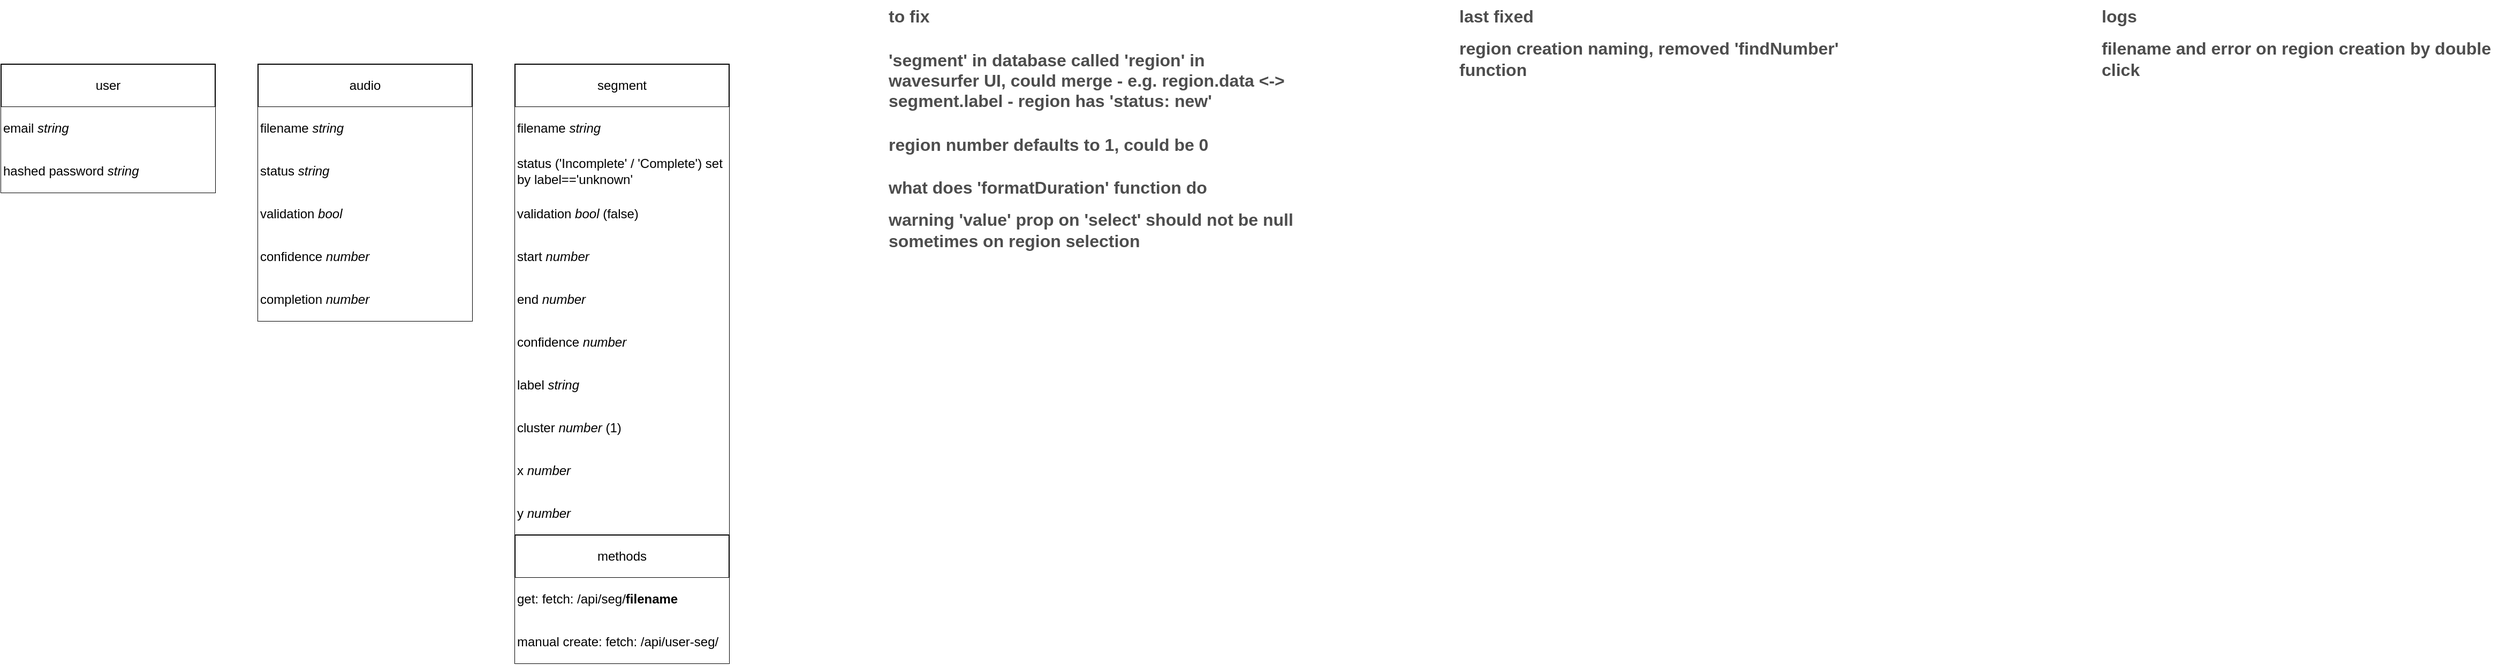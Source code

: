 <mxfile version="21.7.1" type="github">
  <diagram name="Page-1" id="h0mL1t7hVGqQzZSweprh">
    <mxGraphModel dx="1522" dy="734" grid="1" gridSize="10" guides="1" tooltips="1" connect="1" arrows="1" fold="1" page="1" pageScale="1" pageWidth="827" pageHeight="1169" math="0" shadow="0">
      <root>
        <mxCell id="0" />
        <mxCell id="1" parent="0" />
        <mxCell id="xPHiqMeXsOjvFi-vwVRh-1" value="segment" style="swimlane;fontStyle=0;childLayout=stackLayout;horizontal=1;startSize=40;horizontalStack=0;resizeParent=1;resizeParentMax=0;resizeLast=0;collapsible=1;marginBottom=0;whiteSpace=wrap;html=1;rounded=0;" vertex="1" parent="1">
          <mxGeometry x="480" y="320" width="200" height="560" as="geometry">
            <mxRectangle x="240" y="320" width="120" height="40" as="alternateBounds" />
          </mxGeometry>
        </mxCell>
        <mxCell id="xPHiqMeXsOjvFi-vwVRh-2" value="filename &lt;i&gt;string&lt;/i&gt;" style="text;html=1;strokeColor=none;fillColor=white;align=left;verticalAlign=middle;whiteSpace=wrap;rounded=0;" vertex="1" parent="xPHiqMeXsOjvFi-vwVRh-1">
          <mxGeometry y="40" width="200" height="40" as="geometry" />
        </mxCell>
        <mxCell id="xPHiqMeXsOjvFi-vwVRh-5" value="status (&#39;Incomplete&#39; / &#39;Complete&#39;) set by label==&#39;unknown&#39;" style="text;html=1;strokeColor=none;fillColor=white;align=left;verticalAlign=middle;whiteSpace=wrap;rounded=0;" vertex="1" parent="xPHiqMeXsOjvFi-vwVRh-1">
          <mxGeometry y="80" width="200" height="40" as="geometry" />
        </mxCell>
        <mxCell id="xPHiqMeXsOjvFi-vwVRh-6" value="validation &lt;i&gt;bool&lt;/i&gt; (false)" style="text;html=1;strokeColor=none;fillColor=white;align=left;verticalAlign=middle;whiteSpace=wrap;rounded=0;" vertex="1" parent="xPHiqMeXsOjvFi-vwVRh-1">
          <mxGeometry y="120" width="200" height="40" as="geometry" />
        </mxCell>
        <mxCell id="xPHiqMeXsOjvFi-vwVRh-7" value="start &lt;i&gt;number&lt;/i&gt;" style="text;html=1;strokeColor=none;fillColor=white;align=left;verticalAlign=middle;whiteSpace=wrap;rounded=0;" vertex="1" parent="xPHiqMeXsOjvFi-vwVRh-1">
          <mxGeometry y="160" width="200" height="40" as="geometry" />
        </mxCell>
        <mxCell id="xPHiqMeXsOjvFi-vwVRh-8" value="end &lt;i&gt;number&lt;/i&gt;" style="text;html=1;strokeColor=none;fillColor=white;align=left;verticalAlign=middle;whiteSpace=wrap;rounded=0;" vertex="1" parent="xPHiqMeXsOjvFi-vwVRh-1">
          <mxGeometry y="200" width="200" height="40" as="geometry" />
        </mxCell>
        <mxCell id="xPHiqMeXsOjvFi-vwVRh-9" value="confidence &lt;i&gt;number&lt;/i&gt;" style="text;html=1;strokeColor=none;fillColor=white;align=left;verticalAlign=middle;whiteSpace=wrap;rounded=0;" vertex="1" parent="xPHiqMeXsOjvFi-vwVRh-1">
          <mxGeometry y="240" width="200" height="40" as="geometry" />
        </mxCell>
        <mxCell id="xPHiqMeXsOjvFi-vwVRh-10" value="label &lt;i&gt;string&lt;/i&gt;&amp;nbsp;" style="text;html=1;strokeColor=none;fillColor=white;align=left;verticalAlign=middle;whiteSpace=wrap;rounded=0;" vertex="1" parent="xPHiqMeXsOjvFi-vwVRh-1">
          <mxGeometry y="280" width="200" height="40" as="geometry" />
        </mxCell>
        <mxCell id="xPHiqMeXsOjvFi-vwVRh-11" value="cluster &lt;i&gt;number&lt;/i&gt;&amp;nbsp;(1)" style="text;html=1;strokeColor=none;fillColor=white;align=left;verticalAlign=middle;whiteSpace=wrap;rounded=0;" vertex="1" parent="xPHiqMeXsOjvFi-vwVRh-1">
          <mxGeometry y="320" width="200" height="40" as="geometry" />
        </mxCell>
        <mxCell id="xPHiqMeXsOjvFi-vwVRh-12" value="x &lt;i&gt;number&lt;/i&gt;" style="text;html=1;strokeColor=none;fillColor=white;align=left;verticalAlign=middle;whiteSpace=wrap;rounded=0;" vertex="1" parent="xPHiqMeXsOjvFi-vwVRh-1">
          <mxGeometry y="360" width="200" height="40" as="geometry" />
        </mxCell>
        <mxCell id="xPHiqMeXsOjvFi-vwVRh-13" value="y&amp;nbsp;&lt;i&gt;number&lt;/i&gt;" style="text;html=1;strokeColor=none;fillColor=white;align=left;verticalAlign=middle;whiteSpace=wrap;rounded=0;" vertex="1" parent="xPHiqMeXsOjvFi-vwVRh-1">
          <mxGeometry y="400" width="200" height="40" as="geometry" />
        </mxCell>
        <mxCell id="xPHiqMeXsOjvFi-vwVRh-22" value="methods" style="swimlane;fontStyle=0;childLayout=stackLayout;horizontal=1;startSize=40;horizontalStack=0;resizeParent=1;resizeParentMax=0;resizeLast=0;collapsible=1;marginBottom=0;whiteSpace=wrap;html=1;rounded=0;" vertex="1" parent="xPHiqMeXsOjvFi-vwVRh-1">
          <mxGeometry y="440" width="200" height="120" as="geometry">
            <mxRectangle x="240" y="320" width="120" height="40" as="alternateBounds" />
          </mxGeometry>
        </mxCell>
        <mxCell id="xPHiqMeXsOjvFi-vwVRh-23" value="get: fetch: /api/seg/&lt;b&gt;filename&lt;/b&gt;" style="text;html=1;strokeColor=none;fillColor=white;align=left;verticalAlign=middle;whiteSpace=wrap;rounded=0;" vertex="1" parent="xPHiqMeXsOjvFi-vwVRh-22">
          <mxGeometry y="40" width="200" height="40" as="geometry" />
        </mxCell>
        <mxCell id="xPHiqMeXsOjvFi-vwVRh-32" value="manual create:&amp;nbsp;fetch: /api/user-seg/" style="text;html=1;strokeColor=none;fillColor=white;align=left;verticalAlign=middle;whiteSpace=wrap;rounded=0;" vertex="1" parent="xPHiqMeXsOjvFi-vwVRh-22">
          <mxGeometry y="80" width="200" height="40" as="geometry" />
        </mxCell>
        <mxCell id="xPHiqMeXsOjvFi-vwVRh-3" value="user" style="swimlane;fontStyle=0;childLayout=stackLayout;horizontal=1;startSize=40;horizontalStack=0;resizeParent=1;resizeParentMax=0;resizeLast=0;collapsible=1;marginBottom=0;whiteSpace=wrap;html=1;rounded=0;" vertex="1" parent="1">
          <mxGeometry y="320" width="200" height="120" as="geometry">
            <mxRectangle x="240" y="320" width="120" height="40" as="alternateBounds" />
          </mxGeometry>
        </mxCell>
        <mxCell id="xPHiqMeXsOjvFi-vwVRh-4" value="email &lt;i&gt;string&lt;/i&gt;" style="text;html=1;strokeColor=none;fillColor=white;align=left;verticalAlign=middle;whiteSpace=wrap;rounded=0;" vertex="1" parent="xPHiqMeXsOjvFi-vwVRh-3">
          <mxGeometry y="40" width="200" height="40" as="geometry" />
        </mxCell>
        <mxCell id="xPHiqMeXsOjvFi-vwVRh-14" value="hashed password &lt;i&gt;string&lt;/i&gt;" style="text;html=1;strokeColor=none;fillColor=white;align=left;verticalAlign=middle;whiteSpace=wrap;rounded=0;" vertex="1" parent="xPHiqMeXsOjvFi-vwVRh-3">
          <mxGeometry y="80" width="200" height="40" as="geometry" />
        </mxCell>
        <mxCell id="xPHiqMeXsOjvFi-vwVRh-15" value="audio" style="swimlane;fontStyle=0;childLayout=stackLayout;horizontal=1;startSize=40;horizontalStack=0;resizeParent=1;resizeParentMax=0;resizeLast=0;collapsible=1;marginBottom=0;whiteSpace=wrap;html=1;rounded=0;" vertex="1" parent="1">
          <mxGeometry x="240" y="320" width="200" height="240" as="geometry">
            <mxRectangle x="240" y="320" width="120" height="40" as="alternateBounds" />
          </mxGeometry>
        </mxCell>
        <mxCell id="xPHiqMeXsOjvFi-vwVRh-16" value="filename &lt;i&gt;string&lt;/i&gt;" style="text;html=1;strokeColor=none;fillColor=white;align=left;verticalAlign=middle;whiteSpace=wrap;rounded=0;" vertex="1" parent="xPHiqMeXsOjvFi-vwVRh-15">
          <mxGeometry y="40" width="200" height="40" as="geometry" />
        </mxCell>
        <mxCell id="xPHiqMeXsOjvFi-vwVRh-17" value="status&amp;nbsp;&lt;i&gt;string&lt;/i&gt;" style="text;html=1;strokeColor=none;fillColor=white;align=left;verticalAlign=middle;whiteSpace=wrap;rounded=0;" vertex="1" parent="xPHiqMeXsOjvFi-vwVRh-15">
          <mxGeometry y="80" width="200" height="40" as="geometry" />
        </mxCell>
        <mxCell id="xPHiqMeXsOjvFi-vwVRh-18" value="validation&amp;nbsp;&lt;i&gt;bool&lt;/i&gt;" style="text;html=1;strokeColor=none;fillColor=white;align=left;verticalAlign=middle;whiteSpace=wrap;rounded=0;" vertex="1" parent="xPHiqMeXsOjvFi-vwVRh-15">
          <mxGeometry y="120" width="200" height="40" as="geometry" />
        </mxCell>
        <mxCell id="xPHiqMeXsOjvFi-vwVRh-19" value="confidence&amp;nbsp;&lt;i&gt;number&lt;/i&gt;" style="text;html=1;strokeColor=none;fillColor=white;align=left;verticalAlign=middle;whiteSpace=wrap;rounded=0;" vertex="1" parent="xPHiqMeXsOjvFi-vwVRh-15">
          <mxGeometry y="160" width="200" height="40" as="geometry" />
        </mxCell>
        <mxCell id="xPHiqMeXsOjvFi-vwVRh-20" value="completion &lt;i&gt;number&lt;/i&gt;" style="text;html=1;strokeColor=none;fillColor=white;align=left;verticalAlign=middle;whiteSpace=wrap;rounded=0;" vertex="1" parent="xPHiqMeXsOjvFi-vwVRh-15">
          <mxGeometry y="200" width="200" height="40" as="geometry" />
        </mxCell>
        <mxCell id="xPHiqMeXsOjvFi-vwVRh-24" value="&#39;segment&#39; in database called &#39;region&#39; in wavesurfer UI, could merge - e.g. region.data &amp;lt;-&amp;gt; segment.label - region has &#39;status: new&#39;" style="text;html=1;strokeColor=none;fillColor=none;align=left;verticalAlign=middle;whiteSpace=wrap;rounded=0;fontSize=16;fontFamily=Helvetica;fontStyle=1;fontColor=#4D4D4D;" vertex="1" parent="1">
          <mxGeometry x="827" y="320" width="373" height="30" as="geometry" />
        </mxCell>
        <mxCell id="xPHiqMeXsOjvFi-vwVRh-25" value="to fix" style="text;html=1;strokeColor=none;fillColor=none;align=left;verticalAlign=middle;whiteSpace=wrap;rounded=0;fontSize=16;fontFamily=Helvetica;fontStyle=1;fontColor=#4D4D4D;" vertex="1" parent="1">
          <mxGeometry x="827.0" y="260" width="200" height="30" as="geometry" />
        </mxCell>
        <mxCell id="xPHiqMeXsOjvFi-vwVRh-26" value="last fixed" style="text;html=1;strokeColor=none;fillColor=none;align=left;verticalAlign=middle;whiteSpace=wrap;rounded=0;fontSize=16;fontFamily=Helvetica;fontStyle=1;fontColor=#4D4D4D;" vertex="1" parent="1">
          <mxGeometry x="1360.0" y="260" width="200" height="30" as="geometry" />
        </mxCell>
        <mxCell id="xPHiqMeXsOjvFi-vwVRh-27" value="region creation naming, removed &#39;findNumber&#39; function" style="text;html=1;strokeColor=none;fillColor=none;align=left;verticalAlign=middle;whiteSpace=wrap;rounded=0;fontSize=16;fontFamily=Helvetica;fontStyle=1;fontColor=#4D4D4D;" vertex="1" parent="1">
          <mxGeometry x="1360" y="300" width="413" height="30" as="geometry" />
        </mxCell>
        <mxCell id="xPHiqMeXsOjvFi-vwVRh-28" value="filename and error on region creation by double click" style="text;html=1;strokeColor=none;fillColor=none;align=left;verticalAlign=middle;whiteSpace=wrap;rounded=0;fontSize=16;fontFamily=Helvetica;fontStyle=1;fontColor=#4D4D4D;" vertex="1" parent="1">
          <mxGeometry x="1960" y="300" width="373" height="30" as="geometry" />
        </mxCell>
        <mxCell id="xPHiqMeXsOjvFi-vwVRh-29" value="logs" style="text;html=1;strokeColor=none;fillColor=none;align=left;verticalAlign=middle;whiteSpace=wrap;rounded=0;fontSize=16;fontFamily=Helvetica;fontStyle=1;fontColor=#4D4D4D;" vertex="1" parent="1">
          <mxGeometry x="1960.0" y="260" width="200" height="30" as="geometry" />
        </mxCell>
        <mxCell id="xPHiqMeXsOjvFi-vwVRh-30" value="region number defaults to 1, could be 0" style="text;html=1;strokeColor=none;fillColor=none;align=left;verticalAlign=middle;whiteSpace=wrap;rounded=0;fontSize=16;fontFamily=Helvetica;fontStyle=1;fontColor=#4D4D4D;" vertex="1" parent="1">
          <mxGeometry x="827" y="380" width="373" height="30" as="geometry" />
        </mxCell>
        <mxCell id="xPHiqMeXsOjvFi-vwVRh-33" value="what does &#39;formatDuration&#39; function do" style="text;html=1;strokeColor=none;fillColor=none;align=left;verticalAlign=middle;whiteSpace=wrap;rounded=0;fontSize=16;fontFamily=Helvetica;fontStyle=1;fontColor=#4D4D4D;" vertex="1" parent="1">
          <mxGeometry x="827" y="420" width="373" height="30" as="geometry" />
        </mxCell>
        <mxCell id="xPHiqMeXsOjvFi-vwVRh-34" value="warning &#39;value&#39; prop on &#39;select&#39; should not be null sometimes on region selection" style="text;html=1;strokeColor=none;fillColor=none;align=left;verticalAlign=middle;whiteSpace=wrap;rounded=0;fontSize=16;fontFamily=Helvetica;fontStyle=1;fontColor=#4D4D4D;" vertex="1" parent="1">
          <mxGeometry x="827" y="460" width="453" height="30" as="geometry" />
        </mxCell>
      </root>
    </mxGraphModel>
  </diagram>
</mxfile>
